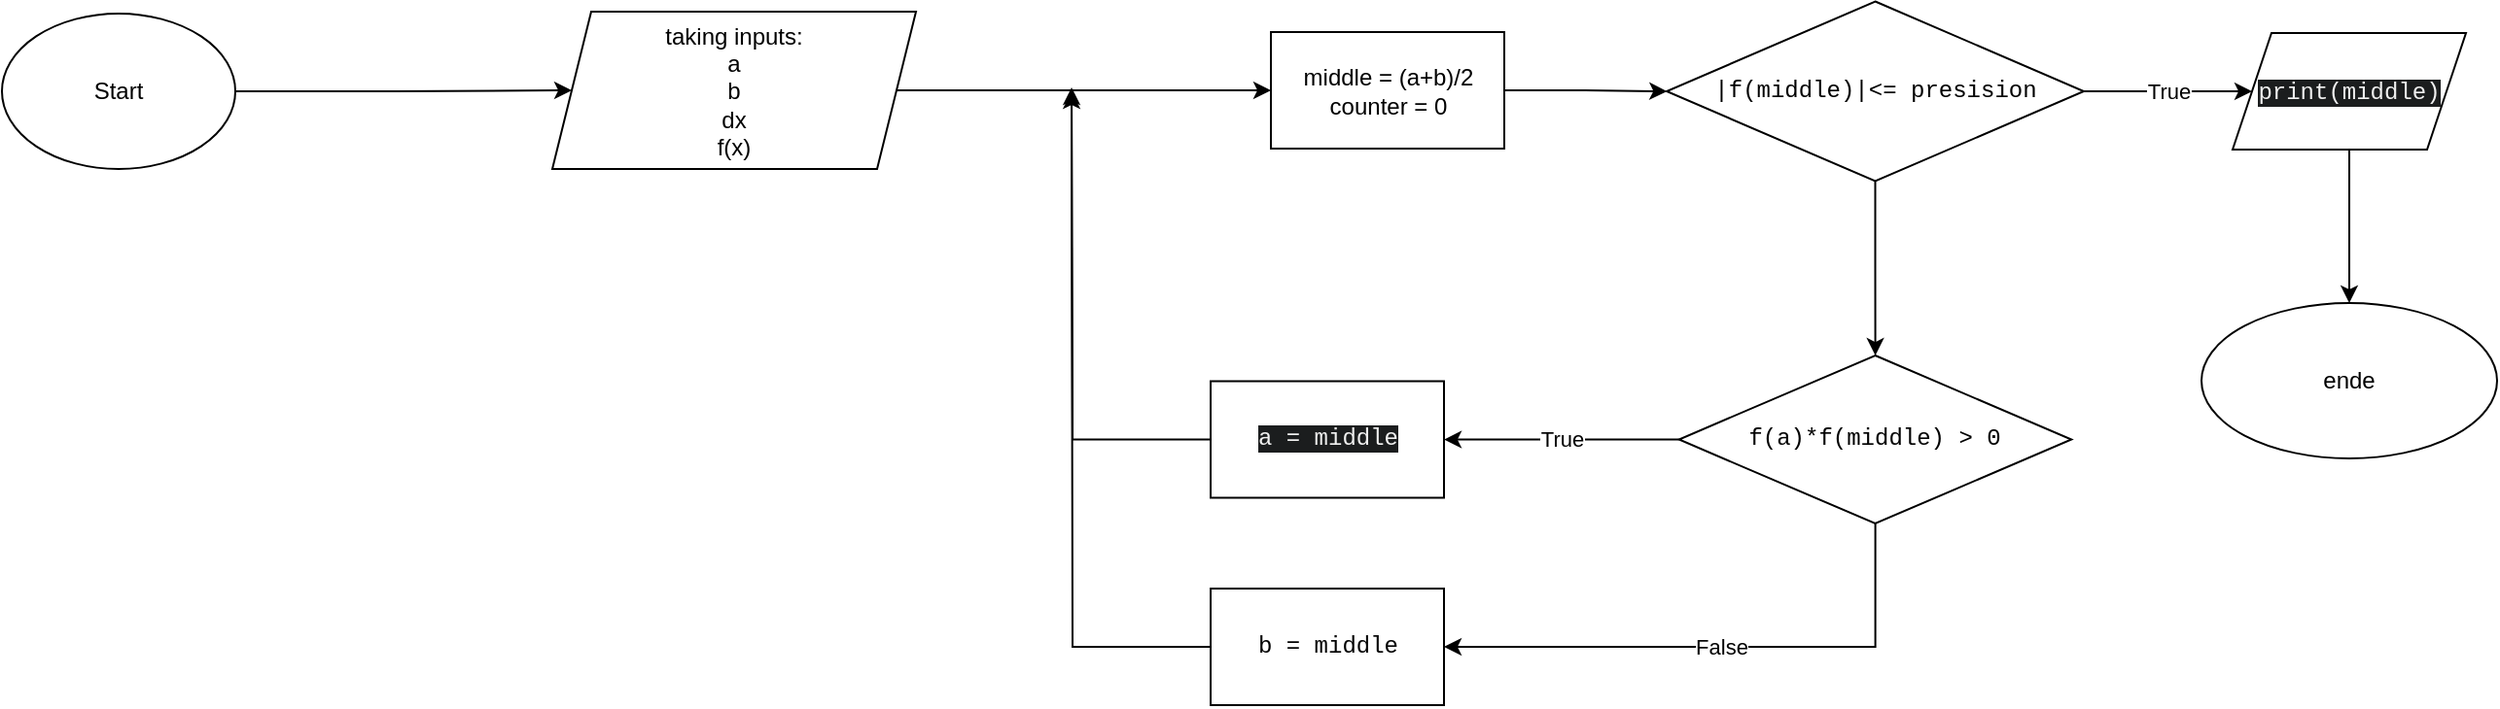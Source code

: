 <mxfile version="21.7.5" type="device">
  <diagram id="C5RBs43oDa-KdzZeNtuy" name="Page-1">
    <mxGraphModel dx="1834" dy="841" grid="0" gridSize="10" guides="1" tooltips="1" connect="1" arrows="1" fold="1" page="0" pageScale="1" pageWidth="1169" pageHeight="827" background="none" math="0" shadow="0">
      <root>
        <mxCell id="WIyWlLk6GJQsqaUBKTNV-0" />
        <mxCell id="WIyWlLk6GJQsqaUBKTNV-1" parent="WIyWlLk6GJQsqaUBKTNV-0" />
        <mxCell id="tXIKSP-ftMXlppaKsba--4" style="edgeStyle=orthogonalEdgeStyle;rounded=0;orthogonalLoop=1;jettySize=auto;html=1;exitX=1;exitY=0.5;exitDx=0;exitDy=0;entryX=0;entryY=0.5;entryDx=0;entryDy=0;" parent="WIyWlLk6GJQsqaUBKTNV-1" source="tXIKSP-ftMXlppaKsba--0" target="tXIKSP-ftMXlppaKsba--1" edge="1">
          <mxGeometry relative="1" as="geometry" />
        </mxCell>
        <mxCell id="tXIKSP-ftMXlppaKsba--0" value="Start" style="ellipse;whiteSpace=wrap;html=1;" parent="WIyWlLk6GJQsqaUBKTNV-1" vertex="1">
          <mxGeometry x="-22" y="118" width="120" height="80" as="geometry" />
        </mxCell>
        <mxCell id="tXIKSP-ftMXlppaKsba--3" value="" style="edgeStyle=orthogonalEdgeStyle;rounded=0;orthogonalLoop=1;jettySize=auto;html=1;" parent="WIyWlLk6GJQsqaUBKTNV-1" source="tXIKSP-ftMXlppaKsba--1" target="tXIKSP-ftMXlppaKsba--2" edge="1">
          <mxGeometry relative="1" as="geometry" />
        </mxCell>
        <mxCell id="tXIKSP-ftMXlppaKsba--1" value="taking inputs:&lt;br&gt;a&lt;br&gt;b&lt;br&gt;dx&lt;br&gt;f(x)" style="shape=parallelogram;perimeter=parallelogramPerimeter;whiteSpace=wrap;html=1;fixedSize=1;" parent="WIyWlLk6GJQsqaUBKTNV-1" vertex="1">
          <mxGeometry x="261" y="117" width="187" height="81" as="geometry" />
        </mxCell>
        <mxCell id="Spef3wu8tdM__yjmfsqE-1" value="" style="edgeStyle=orthogonalEdgeStyle;rounded=0;orthogonalLoop=1;jettySize=auto;html=1;" edge="1" parent="WIyWlLk6GJQsqaUBKTNV-1" source="tXIKSP-ftMXlppaKsba--2" target="Spef3wu8tdM__yjmfsqE-0">
          <mxGeometry relative="1" as="geometry" />
        </mxCell>
        <mxCell id="tXIKSP-ftMXlppaKsba--2" value="&lt;p&gt;middle = (a+b)/2&lt;br&gt;counter = 0&lt;/p&gt;" style="whiteSpace=wrap;html=1;" parent="WIyWlLk6GJQsqaUBKTNV-1" vertex="1">
          <mxGeometry x="630.5" y="127.5" width="120" height="60" as="geometry" />
        </mxCell>
        <mxCell id="Spef3wu8tdM__yjmfsqE-5" value="True" style="edgeStyle=orthogonalEdgeStyle;rounded=0;orthogonalLoop=1;jettySize=auto;html=1;exitX=1;exitY=0.5;exitDx=0;exitDy=0;entryX=0;entryY=0.5;entryDx=0;entryDy=0;" edge="1" parent="WIyWlLk6GJQsqaUBKTNV-1" source="Spef3wu8tdM__yjmfsqE-0" target="Spef3wu8tdM__yjmfsqE-4">
          <mxGeometry relative="1" as="geometry" />
        </mxCell>
        <mxCell id="Spef3wu8tdM__yjmfsqE-7" value="" style="edgeStyle=orthogonalEdgeStyle;rounded=0;orthogonalLoop=1;jettySize=auto;html=1;" edge="1" parent="WIyWlLk6GJQsqaUBKTNV-1" source="Spef3wu8tdM__yjmfsqE-0" target="Spef3wu8tdM__yjmfsqE-6">
          <mxGeometry relative="1" as="geometry" />
        </mxCell>
        <mxCell id="Spef3wu8tdM__yjmfsqE-0" value="|f(middle)|&amp;lt;= presision" style="rhombus;whiteSpace=wrap;html=1;fontFamily=Courier New;" vertex="1" parent="WIyWlLk6GJQsqaUBKTNV-1">
          <mxGeometry x="834" y="111.75" width="214.5" height="92.5" as="geometry" />
        </mxCell>
        <mxCell id="Spef3wu8tdM__yjmfsqE-23" value="" style="edgeStyle=orthogonalEdgeStyle;rounded=0;orthogonalLoop=1;jettySize=auto;html=1;" edge="1" parent="WIyWlLk6GJQsqaUBKTNV-1" source="Spef3wu8tdM__yjmfsqE-4" target="Spef3wu8tdM__yjmfsqE-22">
          <mxGeometry relative="1" as="geometry" />
        </mxCell>
        <mxCell id="Spef3wu8tdM__yjmfsqE-4" value="&lt;span style=&quot;color: rgb(240, 240, 240); font-family: &amp;quot;Courier New&amp;quot;; font-size: 12px; font-style: normal; font-variant-ligatures: normal; font-variant-caps: normal; font-weight: 400; letter-spacing: normal; orphans: 2; text-align: center; text-indent: 0px; text-transform: none; widows: 2; word-spacing: 0px; -webkit-text-stroke-width: 0px; background-color: rgb(27, 29, 30); text-decoration-thickness: initial; text-decoration-style: initial; text-decoration-color: initial; float: none; display: inline !important;&quot;&gt;print(middle)&lt;/span&gt;" style="shape=parallelogram;perimeter=parallelogramPerimeter;whiteSpace=wrap;html=1;fixedSize=1;" vertex="1" parent="WIyWlLk6GJQsqaUBKTNV-1">
          <mxGeometry x="1125" y="128" width="120" height="60" as="geometry" />
        </mxCell>
        <mxCell id="Spef3wu8tdM__yjmfsqE-13" value="True" style="edgeStyle=orthogonalEdgeStyle;rounded=0;orthogonalLoop=1;jettySize=auto;html=1;" edge="1" parent="WIyWlLk6GJQsqaUBKTNV-1" source="Spef3wu8tdM__yjmfsqE-6" target="Spef3wu8tdM__yjmfsqE-12">
          <mxGeometry relative="1" as="geometry" />
        </mxCell>
        <mxCell id="Spef3wu8tdM__yjmfsqE-17" value="False" style="edgeStyle=orthogonalEdgeStyle;rounded=0;orthogonalLoop=1;jettySize=auto;html=1;entryX=1;entryY=0.5;entryDx=0;entryDy=0;" edge="1" parent="WIyWlLk6GJQsqaUBKTNV-1" source="Spef3wu8tdM__yjmfsqE-6" target="Spef3wu8tdM__yjmfsqE-16">
          <mxGeometry relative="1" as="geometry">
            <Array as="points">
              <mxPoint x="941" y="444" />
            </Array>
          </mxGeometry>
        </mxCell>
        <mxCell id="Spef3wu8tdM__yjmfsqE-6" value="f(a)*f(middle) &amp;gt; 0" style="rhombus;whiteSpace=wrap;html=1;fontFamily=Courier New;" vertex="1" parent="WIyWlLk6GJQsqaUBKTNV-1">
          <mxGeometry x="840.38" y="294" width="201.75" height="86.5" as="geometry" />
        </mxCell>
        <mxCell id="Spef3wu8tdM__yjmfsqE-18" style="edgeStyle=orthogonalEdgeStyle;rounded=0;orthogonalLoop=1;jettySize=auto;html=1;exitX=0;exitY=0.5;exitDx=0;exitDy=0;" edge="1" parent="WIyWlLk6GJQsqaUBKTNV-1" source="Spef3wu8tdM__yjmfsqE-12">
          <mxGeometry relative="1" as="geometry">
            <mxPoint x="528" y="156" as="targetPoint" />
          </mxGeometry>
        </mxCell>
        <mxCell id="Spef3wu8tdM__yjmfsqE-12" value="&lt;span style=&quot;color: rgb(240, 240, 240); font-family: &amp;quot;Courier New&amp;quot;; font-size: 12px; font-style: normal; font-variant-ligatures: normal; font-variant-caps: normal; font-weight: 400; letter-spacing: normal; orphans: 2; text-align: center; text-indent: 0px; text-transform: none; widows: 2; word-spacing: 0px; -webkit-text-stroke-width: 0px; background-color: rgb(27, 29, 30); text-decoration-thickness: initial; text-decoration-style: initial; text-decoration-color: initial; float: none; display: inline !important;&quot;&gt;a = middle&lt;/span&gt;" style="whiteSpace=wrap;html=1;fontFamily=Courier New;" vertex="1" parent="WIyWlLk6GJQsqaUBKTNV-1">
          <mxGeometry x="599.505" y="307.25" width="120" height="60" as="geometry" />
        </mxCell>
        <mxCell id="Spef3wu8tdM__yjmfsqE-19" style="edgeStyle=orthogonalEdgeStyle;rounded=0;orthogonalLoop=1;jettySize=auto;html=1;exitX=0;exitY=0.5;exitDx=0;exitDy=0;" edge="1" parent="WIyWlLk6GJQsqaUBKTNV-1" source="Spef3wu8tdM__yjmfsqE-16">
          <mxGeometry relative="1" as="geometry">
            <mxPoint x="528" y="158" as="targetPoint" />
          </mxGeometry>
        </mxCell>
        <mxCell id="Spef3wu8tdM__yjmfsqE-16" value="b = middle" style="whiteSpace=wrap;html=1;fontFamily=Courier New;" vertex="1" parent="WIyWlLk6GJQsqaUBKTNV-1">
          <mxGeometry x="599.505" y="414" width="120" height="60" as="geometry" />
        </mxCell>
        <mxCell id="Spef3wu8tdM__yjmfsqE-22" value="ende" style="ellipse;whiteSpace=wrap;html=1;" vertex="1" parent="WIyWlLk6GJQsqaUBKTNV-1">
          <mxGeometry x="1109" y="267" width="152" height="80" as="geometry" />
        </mxCell>
      </root>
    </mxGraphModel>
  </diagram>
</mxfile>
